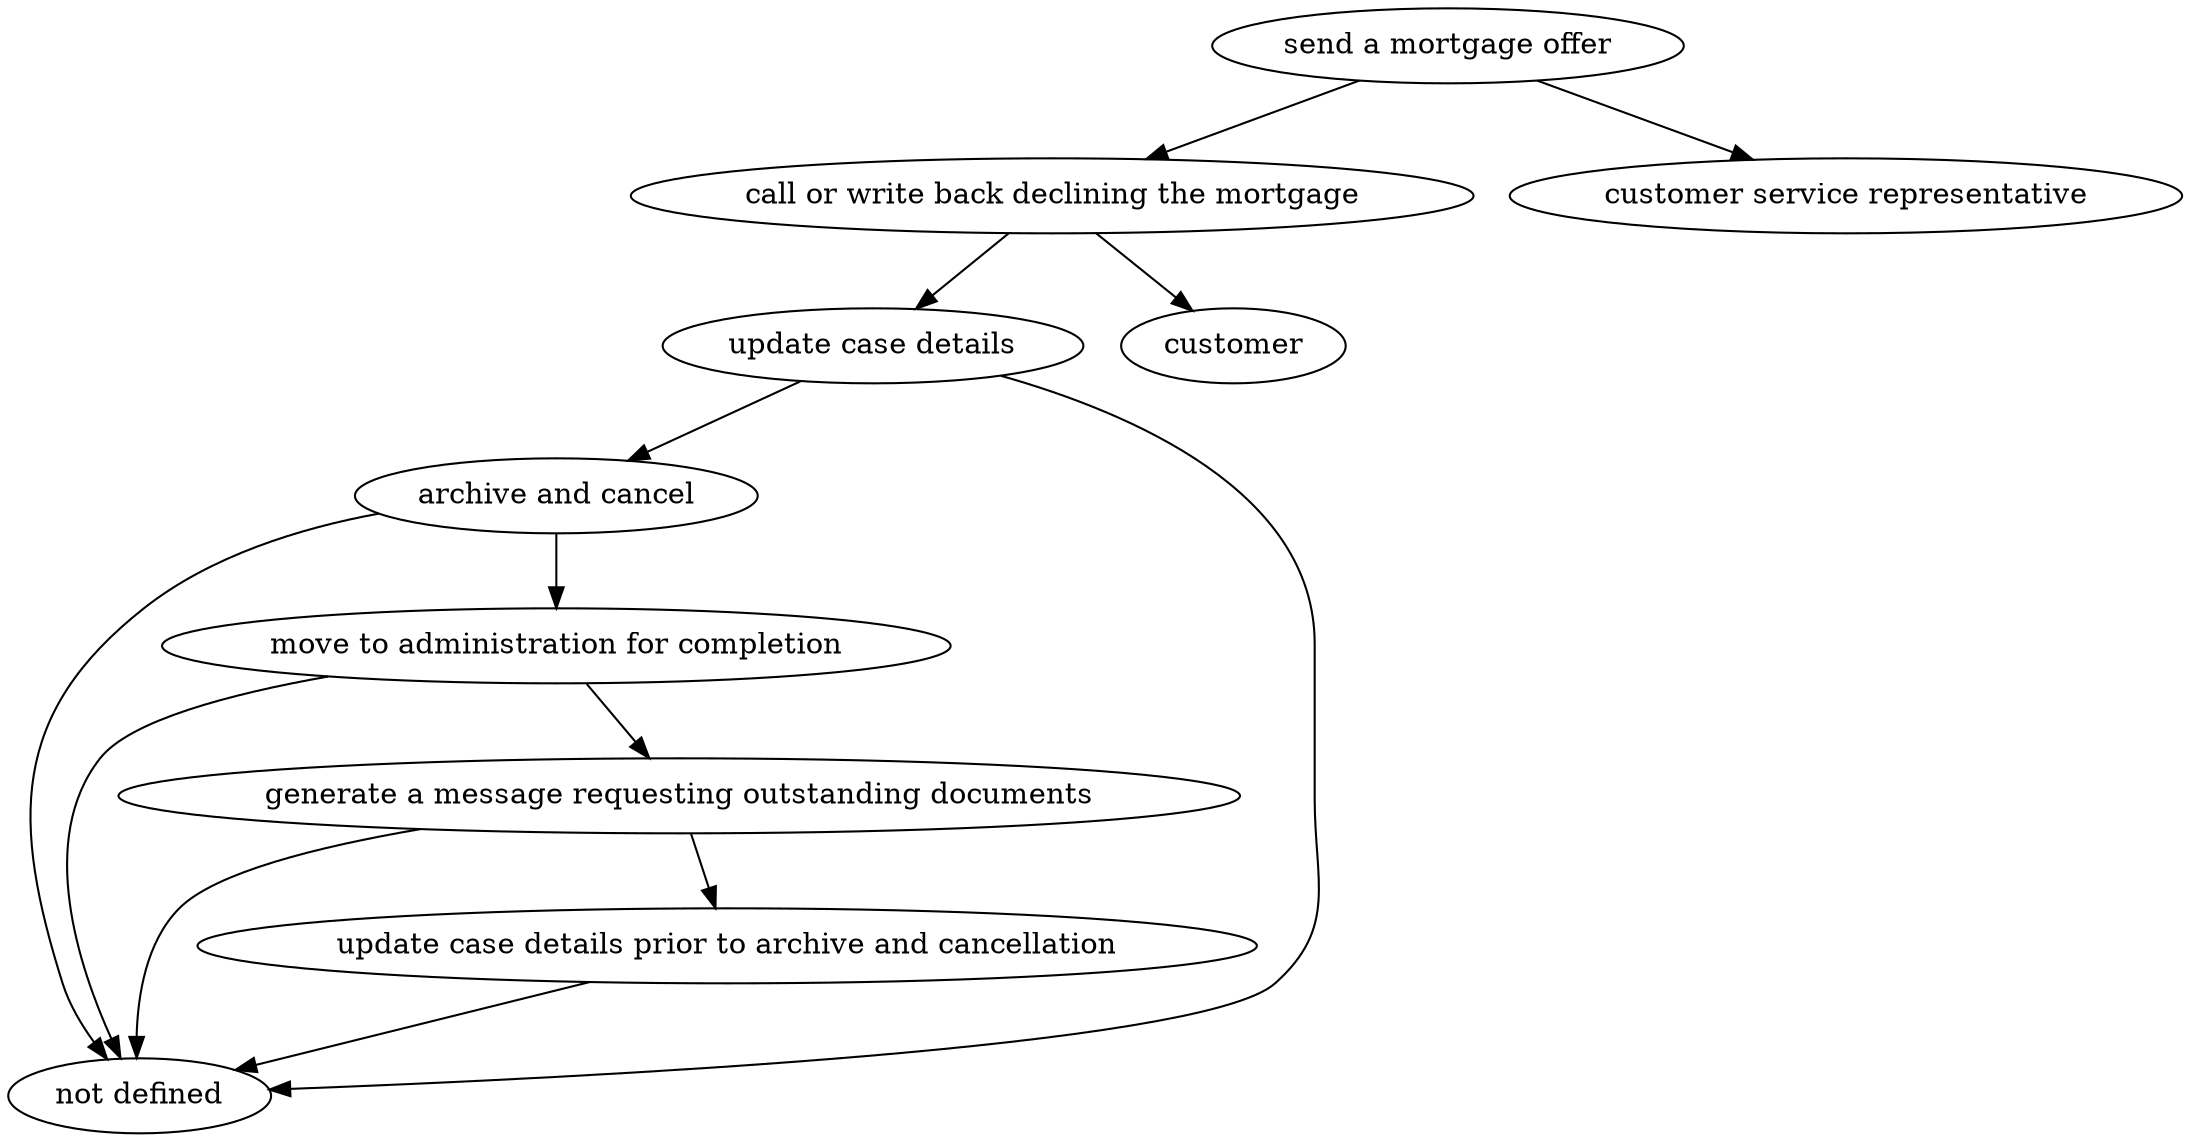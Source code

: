 strict digraph "doc-9.2" {
	graph [name="doc-9.2"];
	"send a mortgage offer"	[attrs="{'type': 'Activity', 'label': 'send a mortgage offer'}"];
	"call or write back declining the mortgage"	[attrs="{'type': 'Activity', 'label': 'call or write back declining the mortgage'}"];
	"send a mortgage offer" -> "call or write back declining the mortgage"	[attrs="{'type': 'flow', 'label': 'flow'}"];
	"customer service representative"	[attrs="{'type': 'Actor', 'label': 'customer service representative'}"];
	"send a mortgage offer" -> "customer service representative"	[attrs="{'type': 'actor performer', 'label': 'actor performer'}"];
	"update case details"	[attrs="{'type': 'Activity', 'label': 'update case details'}"];
	"call or write back declining the mortgage" -> "update case details"	[attrs="{'type': 'flow', 'label': 'flow'}"];
	customer	[attrs="{'type': 'Actor', 'label': 'customer'}"];
	"call or write back declining the mortgage" -> customer	[attrs="{'type': 'actor performer', 'label': 'actor performer'}"];
	"archive and cancel"	[attrs="{'type': 'Activity', 'label': 'archive and cancel'}"];
	"update case details" -> "archive and cancel"	[attrs="{'type': 'flow', 'label': 'flow'}"];
	"not defined"	[attrs="{'type': 'Actor', 'label': 'not defined'}"];
	"update case details" -> "not defined"	[attrs="{'type': 'actor performer', 'label': 'actor performer'}"];
	"move to administration for completion"	[attrs="{'type': 'Activity', 'label': 'move to administration for completion'}"];
	"archive and cancel" -> "move to administration for completion"	[attrs="{'type': 'flow', 'label': 'flow'}"];
	"archive and cancel" -> "not defined"	[attrs="{'type': 'actor performer', 'label': 'actor performer'}"];
	"generate a message requesting outstanding documents"	[attrs="{'type': 'Activity', 'label': 'generate a message requesting outstanding documents'}"];
	"move to administration for completion" -> "generate a message requesting outstanding documents"	[attrs="{'type': 'flow', 'label': 'flow'}"];
	"move to administration for completion" -> "not defined"	[attrs="{'type': 'actor performer', 'label': 'actor performer'}"];
	"update case details prior to archive and cancellation"	[attrs="{'type': 'Activity', 'label': 'update case details prior to archive and cancellation'}"];
	"generate a message requesting outstanding documents" -> "update case details prior to archive and cancellation"	[attrs="{'type': 'flow', 'label': 'flow'}"];
	"generate a message requesting outstanding documents" -> "not defined"	[attrs="{'type': 'actor performer', 'label': 'actor performer'}"];
	"update case details prior to archive and cancellation" -> "not defined"	[attrs="{'type': 'actor performer', 'label': 'actor performer'}"];
}
